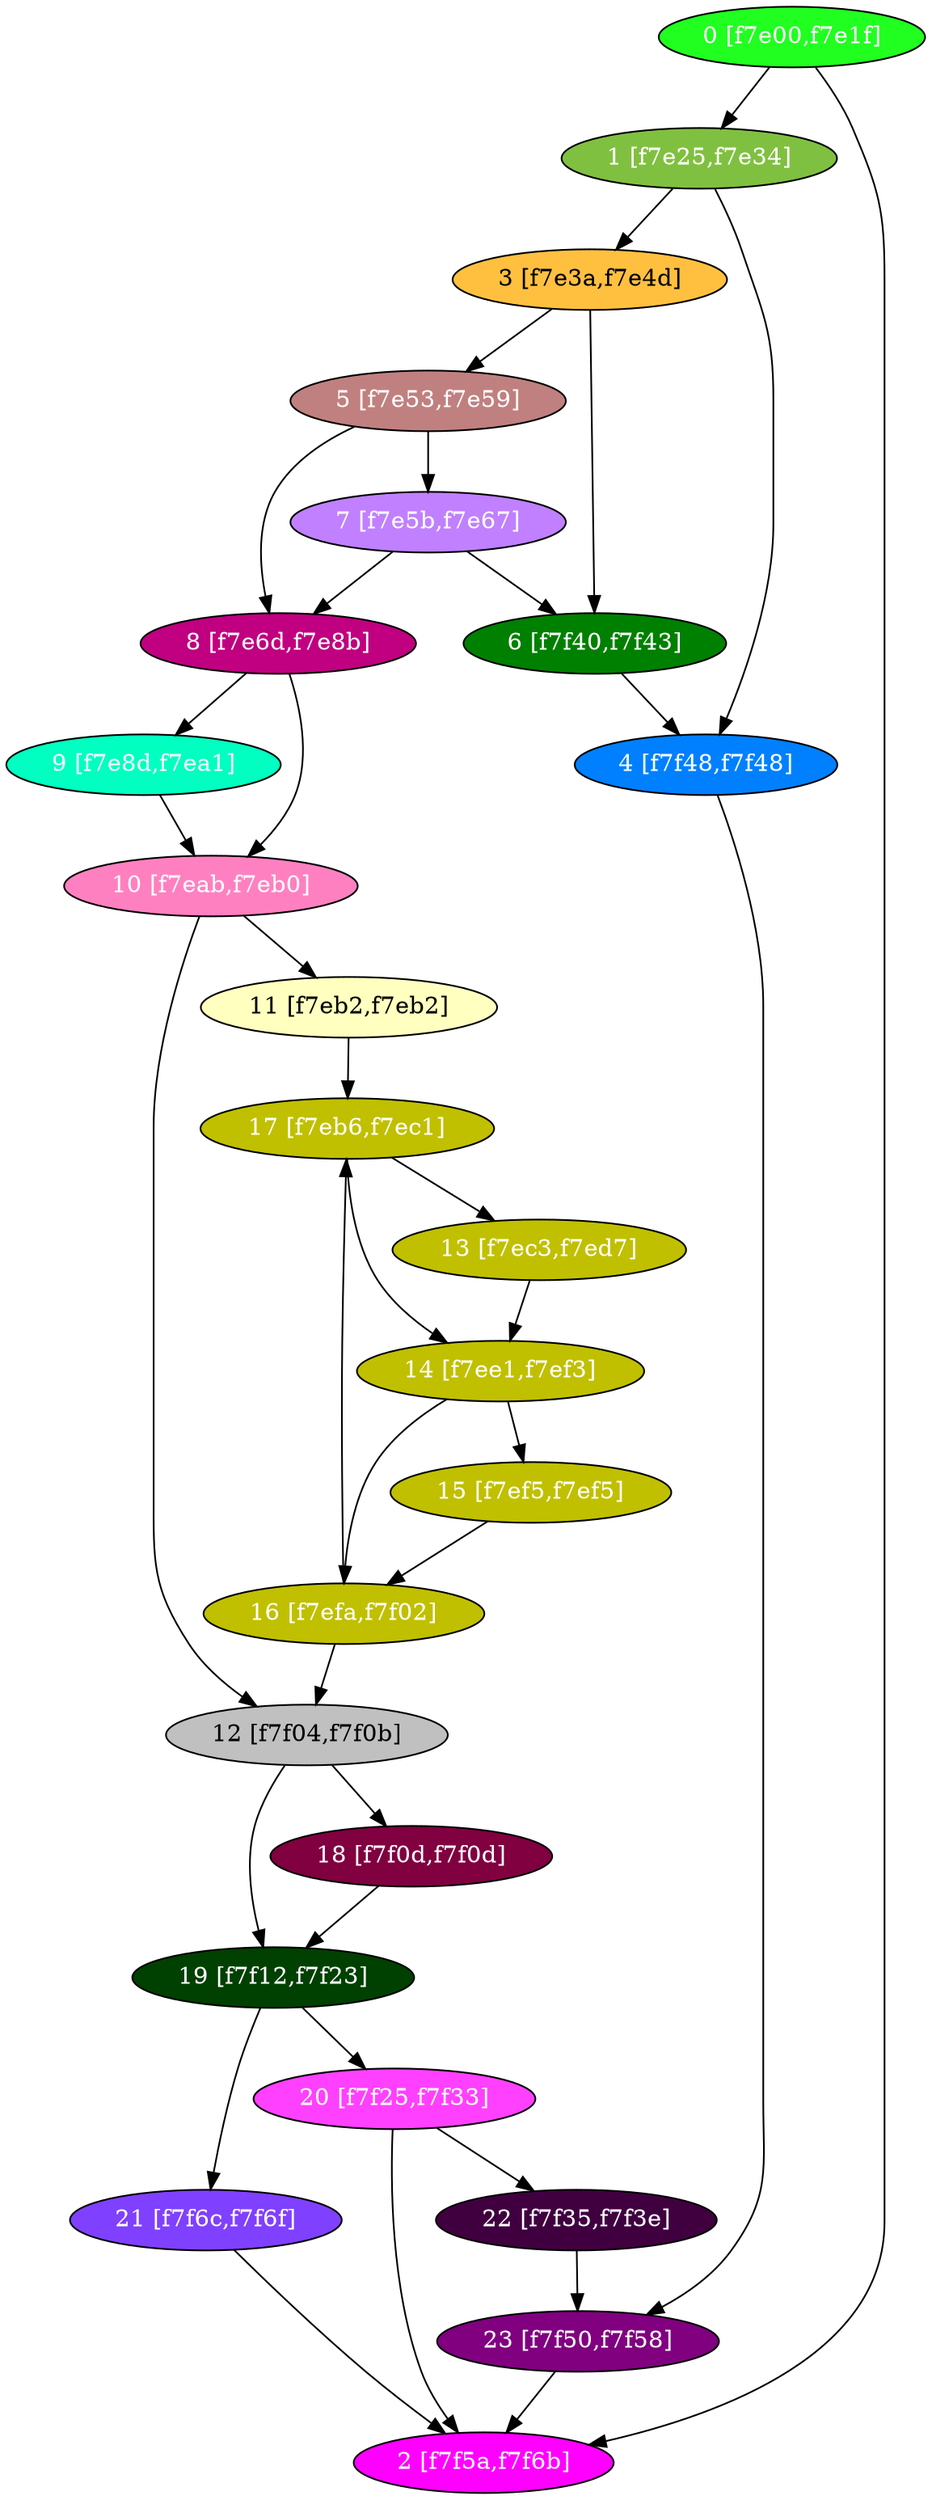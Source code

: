 diGraph libnss3{
	libnss3_0  [style=filled fillcolor="#20FF20" fontcolor="#ffffff" shape=oval label="0 [f7e00,f7e1f]"]
	libnss3_1  [style=filled fillcolor="#80C040" fontcolor="#ffffff" shape=oval label="1 [f7e25,f7e34]"]
	libnss3_2  [style=filled fillcolor="#FF00FF" fontcolor="#ffffff" shape=oval label="2 [f7f5a,f7f6b]"]
	libnss3_3  [style=filled fillcolor="#FFC040" fontcolor="#000000" shape=oval label="3 [f7e3a,f7e4d]"]
	libnss3_4  [style=filled fillcolor="#0080FF" fontcolor="#ffffff" shape=oval label="4 [f7f48,f7f48]"]
	libnss3_5  [style=filled fillcolor="#C08080" fontcolor="#ffffff" shape=oval label="5 [f7e53,f7e59]"]
	libnss3_6  [style=filled fillcolor="#008000" fontcolor="#ffffff" shape=oval label="6 [f7f40,f7f43]"]
	libnss3_7  [style=filled fillcolor="#C080FF" fontcolor="#ffffff" shape=oval label="7 [f7e5b,f7e67]"]
	libnss3_8  [style=filled fillcolor="#C00080" fontcolor="#ffffff" shape=oval label="8 [f7e6d,f7e8b]"]
	libnss3_9  [style=filled fillcolor="#00FFC0" fontcolor="#ffffff" shape=oval label="9 [f7e8d,f7ea1]"]
	libnss3_a  [style=filled fillcolor="#FF80C0" fontcolor="#ffffff" shape=oval label="10 [f7eab,f7eb0]"]
	libnss3_b  [style=filled fillcolor="#FFFFC0" fontcolor="#000000" shape=oval label="11 [f7eb2,f7eb2]"]
	libnss3_c  [style=filled fillcolor="#C0C0C0" fontcolor="#000000" shape=oval label="12 [f7f04,f7f0b]"]
	libnss3_d  [style=filled fillcolor="#C0C000" fontcolor="#ffffff" shape=oval label="13 [f7ec3,f7ed7]"]
	libnss3_e  [style=filled fillcolor="#C0C000" fontcolor="#ffffff" shape=oval label="14 [f7ee1,f7ef3]"]
	libnss3_f  [style=filled fillcolor="#C0C000" fontcolor="#ffffff" shape=oval label="15 [f7ef5,f7ef5]"]
	libnss3_10  [style=filled fillcolor="#C0C000" fontcolor="#ffffff" shape=oval label="16 [f7efa,f7f02]"]
	libnss3_11  [style=filled fillcolor="#C0C000" fontcolor="#ffffff" shape=oval label="17 [f7eb6,f7ec1]"]
	libnss3_12  [style=filled fillcolor="#800040" fontcolor="#ffffff" shape=oval label="18 [f7f0d,f7f0d]"]
	libnss3_13  [style=filled fillcolor="#004000" fontcolor="#ffffff" shape=oval label="19 [f7f12,f7f23]"]
	libnss3_14  [style=filled fillcolor="#FF40FF" fontcolor="#ffffff" shape=oval label="20 [f7f25,f7f33]"]
	libnss3_15  [style=filled fillcolor="#8040FF" fontcolor="#ffffff" shape=oval label="21 [f7f6c,f7f6f]"]
	libnss3_16  [style=filled fillcolor="#400040" fontcolor="#ffffff" shape=oval label="22 [f7f35,f7f3e]"]
	libnss3_17  [style=filled fillcolor="#800080" fontcolor="#ffffff" shape=oval label="23 [f7f50,f7f58]"]

	libnss3_0 -> libnss3_1
	libnss3_0 -> libnss3_2
	libnss3_1 -> libnss3_3
	libnss3_1 -> libnss3_4
	libnss3_3 -> libnss3_5
	libnss3_3 -> libnss3_6
	libnss3_4 -> libnss3_17
	libnss3_5 -> libnss3_7
	libnss3_5 -> libnss3_8
	libnss3_6 -> libnss3_4
	libnss3_7 -> libnss3_6
	libnss3_7 -> libnss3_8
	libnss3_8 -> libnss3_9
	libnss3_8 -> libnss3_a
	libnss3_9 -> libnss3_a
	libnss3_a -> libnss3_b
	libnss3_a -> libnss3_c
	libnss3_b -> libnss3_11
	libnss3_c -> libnss3_12
	libnss3_c -> libnss3_13
	libnss3_d -> libnss3_e
	libnss3_e -> libnss3_f
	libnss3_e -> libnss3_10
	libnss3_f -> libnss3_10
	libnss3_10 -> libnss3_c
	libnss3_10 -> libnss3_11
	libnss3_11 -> libnss3_d
	libnss3_11 -> libnss3_e
	libnss3_12 -> libnss3_13
	libnss3_13 -> libnss3_14
	libnss3_13 -> libnss3_15
	libnss3_14 -> libnss3_2
	libnss3_14 -> libnss3_16
	libnss3_15 -> libnss3_2
	libnss3_16 -> libnss3_17
	libnss3_17 -> libnss3_2
}